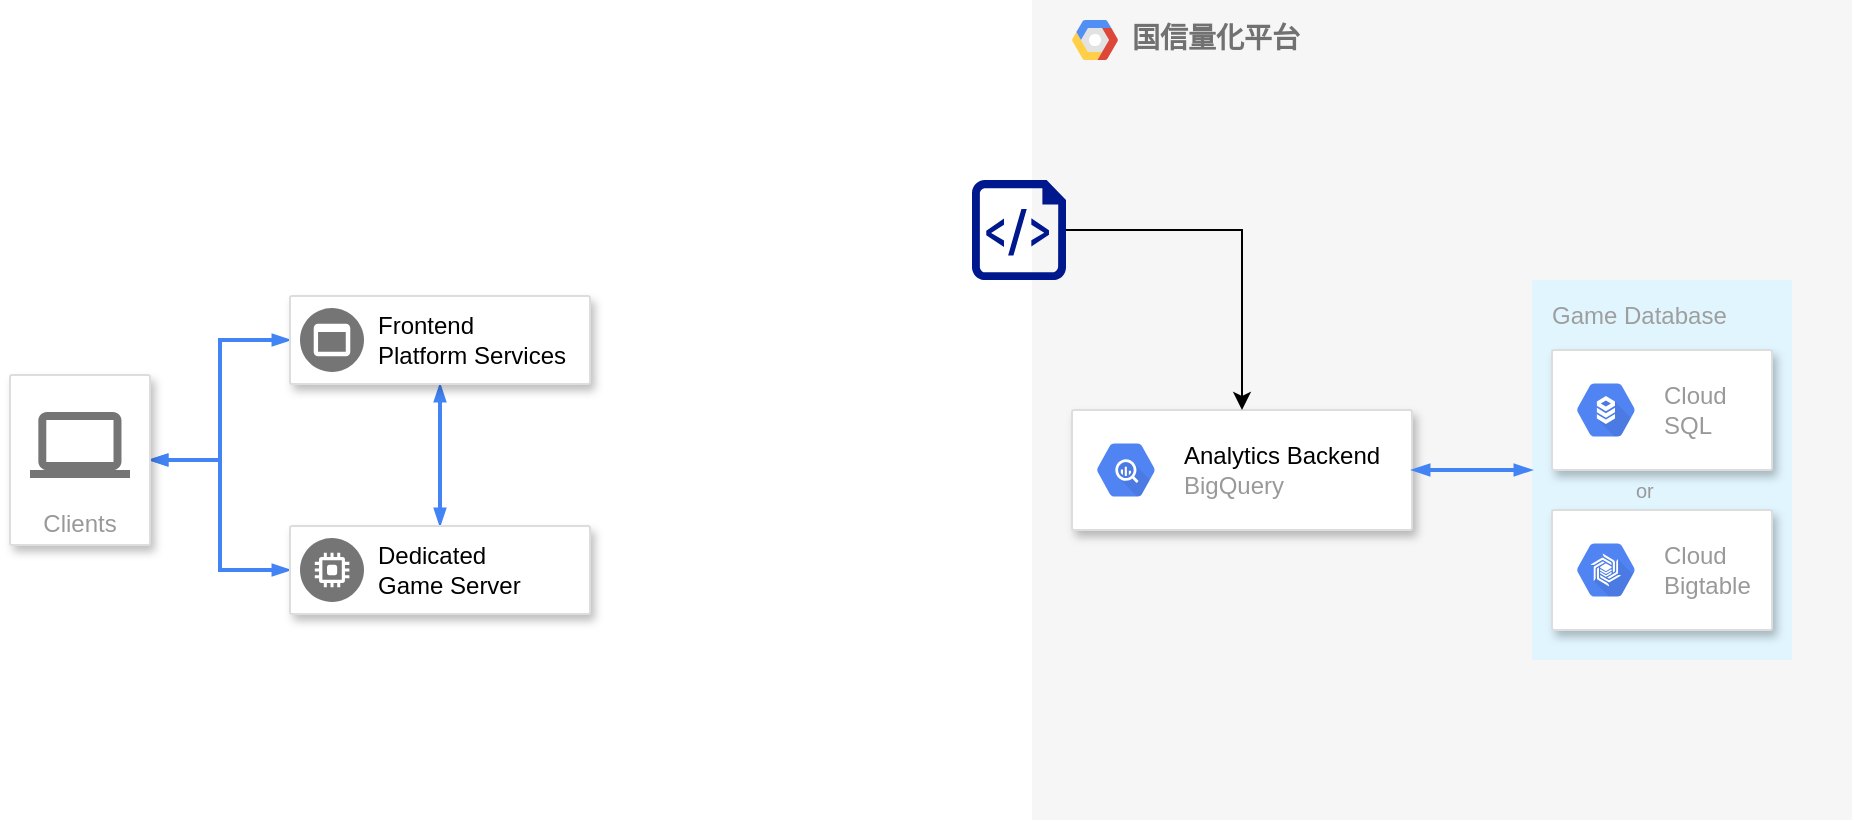 <mxfile version="21.1.5" type="github">
  <diagram id="f106602c-feb2-e66a-4537-3a34d633f6aa" name="Page-1">
    <mxGraphModel dx="954" dy="591" grid="1" gridSize="10" guides="1" tooltips="1" connect="1" arrows="1" fold="1" page="1" pageScale="1" pageWidth="1169" pageHeight="827" background="none" math="0" shadow="0">
      <root>
        <mxCell id="0" />
        <mxCell id="1" parent="0" />
        <mxCell id="507" style="edgeStyle=orthogonalEdgeStyle;rounded=0;html=1;labelBackgroundColor=none;startArrow=blockThin;startFill=1;endArrow=blockThin;endFill=1;jettySize=auto;orthogonalLoop=1;strokeColor=#4284F3;strokeWidth=2;fontSize=10;fontColor=#999999;align=center;dashed=0;endSize=4;startSize=4;" parent="1" source="495" target="497" edge="1">
          <mxGeometry relative="1" as="geometry" />
        </mxCell>
        <mxCell id="508" style="edgeStyle=orthogonalEdgeStyle;rounded=0;html=1;labelBackgroundColor=none;startArrow=blockThin;startFill=1;endArrow=blockThin;endFill=1;jettySize=auto;orthogonalLoop=1;strokeColor=#4284F3;strokeWidth=2;fontSize=10;fontColor=#999999;align=center;dashed=0;endSize=4;startSize=4;" parent="1" source="495" target="499" edge="1">
          <mxGeometry relative="1" as="geometry" />
        </mxCell>
        <mxCell id="495" value="Clients" style="strokeColor=#dddddd;fillColor=#ffffff;shadow=1;strokeWidth=1;rounded=1;absoluteArcSize=1;arcSize=2;labelPosition=center;verticalLabelPosition=middle;align=center;verticalAlign=bottom;spacingLeft=0;fontColor=#999999;fontSize=12;whiteSpace=wrap;spacingBottom=2;html=1;" parent="1" vertex="1">
          <mxGeometry x="219" y="287.5" width="70" height="85" as="geometry" />
        </mxCell>
        <mxCell id="496" value="" style="dashed=0;connectable=0;html=1;fillColor=#757575;strokeColor=none;shape=mxgraph.gcp2.laptop;part=1;" parent="495" vertex="1">
          <mxGeometry x="0.5" width="50" height="33" relative="1" as="geometry">
            <mxPoint x="-25" y="18.5" as="offset" />
          </mxGeometry>
        </mxCell>
        <mxCell id="509" style="edgeStyle=orthogonalEdgeStyle;rounded=0;html=1;labelBackgroundColor=none;startArrow=blockThin;startFill=1;endArrow=blockThin;endFill=1;jettySize=auto;orthogonalLoop=1;strokeColor=#4284F3;strokeWidth=2;fontSize=10;fontColor=#999999;align=center;dashed=0;endSize=4;startSize=4;" parent="1" source="497" target="499" edge="1">
          <mxGeometry relative="1" as="geometry" />
        </mxCell>
        <mxCell id="497" value="" style="strokeColor=#dddddd;fillColor=#ffffff;shadow=1;strokeWidth=1;rounded=1;absoluteArcSize=1;arcSize=2;fontSize=10;fontColor=#999999;align=left;html=1;" parent="1" vertex="1">
          <mxGeometry x="359" y="248" width="150" height="44" as="geometry" />
        </mxCell>
        <mxCell id="498" value="Frontend&#xa;Platform Services" style="dashed=0;connectable=0;html=1;fillColor=#757575;strokeColor=none;shape=mxgraph.gcp2.frontend_platform_services;part=1;labelPosition=right;verticalLabelPosition=middle;align=left;verticalAlign=middle;spacingLeft=5;fontColor=#000000;fontSize=12;" parent="497" vertex="1">
          <mxGeometry y="0.5" width="32" height="32" relative="1" as="geometry">
            <mxPoint x="5" y="-16" as="offset" />
          </mxGeometry>
        </mxCell>
        <mxCell id="499" value="" style="strokeColor=#dddddd;fillColor=#ffffff;shadow=1;strokeWidth=1;rounded=1;absoluteArcSize=1;arcSize=2;fontSize=10;fontColor=#999999;align=left;html=1;" parent="1" vertex="1">
          <mxGeometry x="359" y="363" width="150" height="44" as="geometry" />
        </mxCell>
        <mxCell id="500" value="Dedicated&#xa;Game Server" style="dashed=0;connectable=0;html=1;fillColor=#757575;strokeColor=none;shape=mxgraph.gcp2.dedicated_game_server;part=1;labelPosition=right;verticalLabelPosition=middle;align=left;verticalAlign=middle;spacingLeft=5;fontColor=#000000;fontSize=12;" parent="499" vertex="1">
          <mxGeometry y="0.5" width="32" height="32" relative="1" as="geometry">
            <mxPoint x="5" y="-16" as="offset" />
          </mxGeometry>
        </mxCell>
        <mxCell id="Q2K9-2T1gwmYqB9UNPAX-516" value="" style="group" vertex="1" connectable="0" parent="1">
          <mxGeometry x="730" y="100" width="410" height="410" as="geometry" />
        </mxCell>
        <mxCell id="14" value="&lt;b&gt;国信量化平台&lt;/b&gt;" style="fillColor=#F6F6F6;strokeColor=none;shadow=0;gradientColor=none;fontSize=14;align=left;spacing=10;fontColor=#717171;9E9E9E;verticalAlign=top;spacingTop=-4;fontStyle=0;spacingLeft=40;html=1;" parent="Q2K9-2T1gwmYqB9UNPAX-516" vertex="1">
          <mxGeometry width="410" height="410" as="geometry" />
        </mxCell>
        <mxCell id="15" value="" style="shape=mxgraph.gcp2.google_cloud_platform;fillColor=#F6F6F6;strokeColor=none;shadow=0;gradientColor=none;" parent="14" vertex="1">
          <mxGeometry width="23" height="20" relative="1" as="geometry">
            <mxPoint x="20" y="10" as="offset" />
          </mxGeometry>
        </mxCell>
        <mxCell id="511" value="Game Database" style="rounded=1;absoluteArcSize=1;arcSize=2;html=1;strokeColor=none;gradientColor=none;shadow=0;dashed=0;strokeColor=none;fontSize=12;fontColor=#9E9E9E;align=left;verticalAlign=top;spacing=10;spacingTop=-4;fillColor=#E1F5FE;" parent="Q2K9-2T1gwmYqB9UNPAX-516" vertex="1">
          <mxGeometry x="250" y="140" width="130" height="190" as="geometry" />
        </mxCell>
        <mxCell id="501" value="" style="strokeColor=#dddddd;fillColor=#ffffff;shadow=1;strokeWidth=1;rounded=1;absoluteArcSize=1;arcSize=2;fontSize=10;fontColor=#999999;align=left;html=1;" parent="Q2K9-2T1gwmYqB9UNPAX-516" vertex="1">
          <mxGeometry x="20" y="205" width="170" height="60" as="geometry" />
        </mxCell>
        <mxCell id="502" value="&lt;font color=&quot;#000000&quot;&gt;Analytics Backend&lt;/font&gt;&lt;br&gt;BigQuery" style="dashed=0;connectable=0;html=1;fillColor=#5184F3;strokeColor=none;shape=mxgraph.gcp2.hexIcon;prIcon=bigquery;part=1;labelPosition=right;verticalLabelPosition=middle;align=left;verticalAlign=middle;spacingLeft=5;fontColor=#999999;fontSize=12;" parent="501" vertex="1">
          <mxGeometry y="0.5" width="44" height="39" relative="1" as="geometry">
            <mxPoint x="5" y="-19.5" as="offset" />
          </mxGeometry>
        </mxCell>
        <mxCell id="503" value="" style="strokeColor=#dddddd;fillColor=#ffffff;shadow=1;strokeWidth=1;rounded=1;absoluteArcSize=1;arcSize=2;fontSize=10;fontColor=#999999;align=left;html=1;" parent="Q2K9-2T1gwmYqB9UNPAX-516" vertex="1">
          <mxGeometry x="260" y="175" width="110" height="60" as="geometry" />
        </mxCell>
        <mxCell id="504" value="Cloud&#xa;SQL" style="dashed=0;connectable=0;html=1;fillColor=#5184F3;strokeColor=none;shape=mxgraph.gcp2.hexIcon;prIcon=cloud_sql;part=1;labelPosition=right;verticalLabelPosition=middle;align=left;verticalAlign=middle;spacingLeft=5;fontColor=#999999;fontSize=12;" parent="503" vertex="1">
          <mxGeometry y="0.5" width="44" height="39" relative="1" as="geometry">
            <mxPoint x="5" y="-19.5" as="offset" />
          </mxGeometry>
        </mxCell>
        <mxCell id="505" value="" style="strokeColor=#dddddd;fillColor=#ffffff;shadow=1;strokeWidth=1;rounded=1;absoluteArcSize=1;arcSize=2;fontSize=10;fontColor=#999999;align=left;html=1;" parent="Q2K9-2T1gwmYqB9UNPAX-516" vertex="1">
          <mxGeometry x="260" y="255" width="110" height="60" as="geometry" />
        </mxCell>
        <mxCell id="506" value="Cloud&#xa;Bigtable" style="dashed=0;connectable=0;html=1;fillColor=#5184F3;strokeColor=none;shape=mxgraph.gcp2.hexIcon;prIcon=cloud_bigtable;part=1;labelPosition=right;verticalLabelPosition=middle;align=left;verticalAlign=middle;spacingLeft=5;fontColor=#999999;fontSize=12;" parent="505" vertex="1">
          <mxGeometry y="0.5" width="44" height="39" relative="1" as="geometry">
            <mxPoint x="5" y="-19.5" as="offset" />
          </mxGeometry>
        </mxCell>
        <mxCell id="512" style="edgeStyle=orthogonalEdgeStyle;rounded=0;html=1;labelBackgroundColor=none;startArrow=blockThin;startFill=1;endArrow=blockThin;endFill=1;jettySize=auto;orthogonalLoop=1;strokeColor=#4284F3;strokeWidth=2;fontSize=10;fontColor=#999999;align=center;dashed=0;endSize=4;startSize=4;" parent="Q2K9-2T1gwmYqB9UNPAX-516" source="511" target="501" edge="1">
          <mxGeometry relative="1" as="geometry" />
        </mxCell>
        <mxCell id="516" value="or" style="text;html=1;resizable=0;points=[];autosize=1;align=left;verticalAlign=top;spacingTop=-4;fontSize=10;fontColor=#999999;" parent="Q2K9-2T1gwmYqB9UNPAX-516" vertex="1">
          <mxGeometry x="300" y="237" width="20" height="10" as="geometry" />
        </mxCell>
        <mxCell id="Q2K9-2T1gwmYqB9UNPAX-518" style="edgeStyle=orthogonalEdgeStyle;rounded=0;orthogonalLoop=1;jettySize=auto;html=1;exitX=1;exitY=0.5;exitDx=0;exitDy=0;exitPerimeter=0;entryX=0.5;entryY=0;entryDx=0;entryDy=0;" edge="1" parent="1" source="Q2K9-2T1gwmYqB9UNPAX-517" target="501">
          <mxGeometry relative="1" as="geometry" />
        </mxCell>
        <mxCell id="Q2K9-2T1gwmYqB9UNPAX-517" value="" style="sketch=0;aspect=fixed;pointerEvents=1;shadow=0;dashed=0;html=1;strokeColor=none;labelPosition=center;verticalLabelPosition=bottom;verticalAlign=top;align=center;fillColor=#00188D;shape=mxgraph.azure.script_file" vertex="1" parent="1">
          <mxGeometry x="700" y="190" width="47" height="50" as="geometry" />
        </mxCell>
      </root>
    </mxGraphModel>
  </diagram>
</mxfile>
